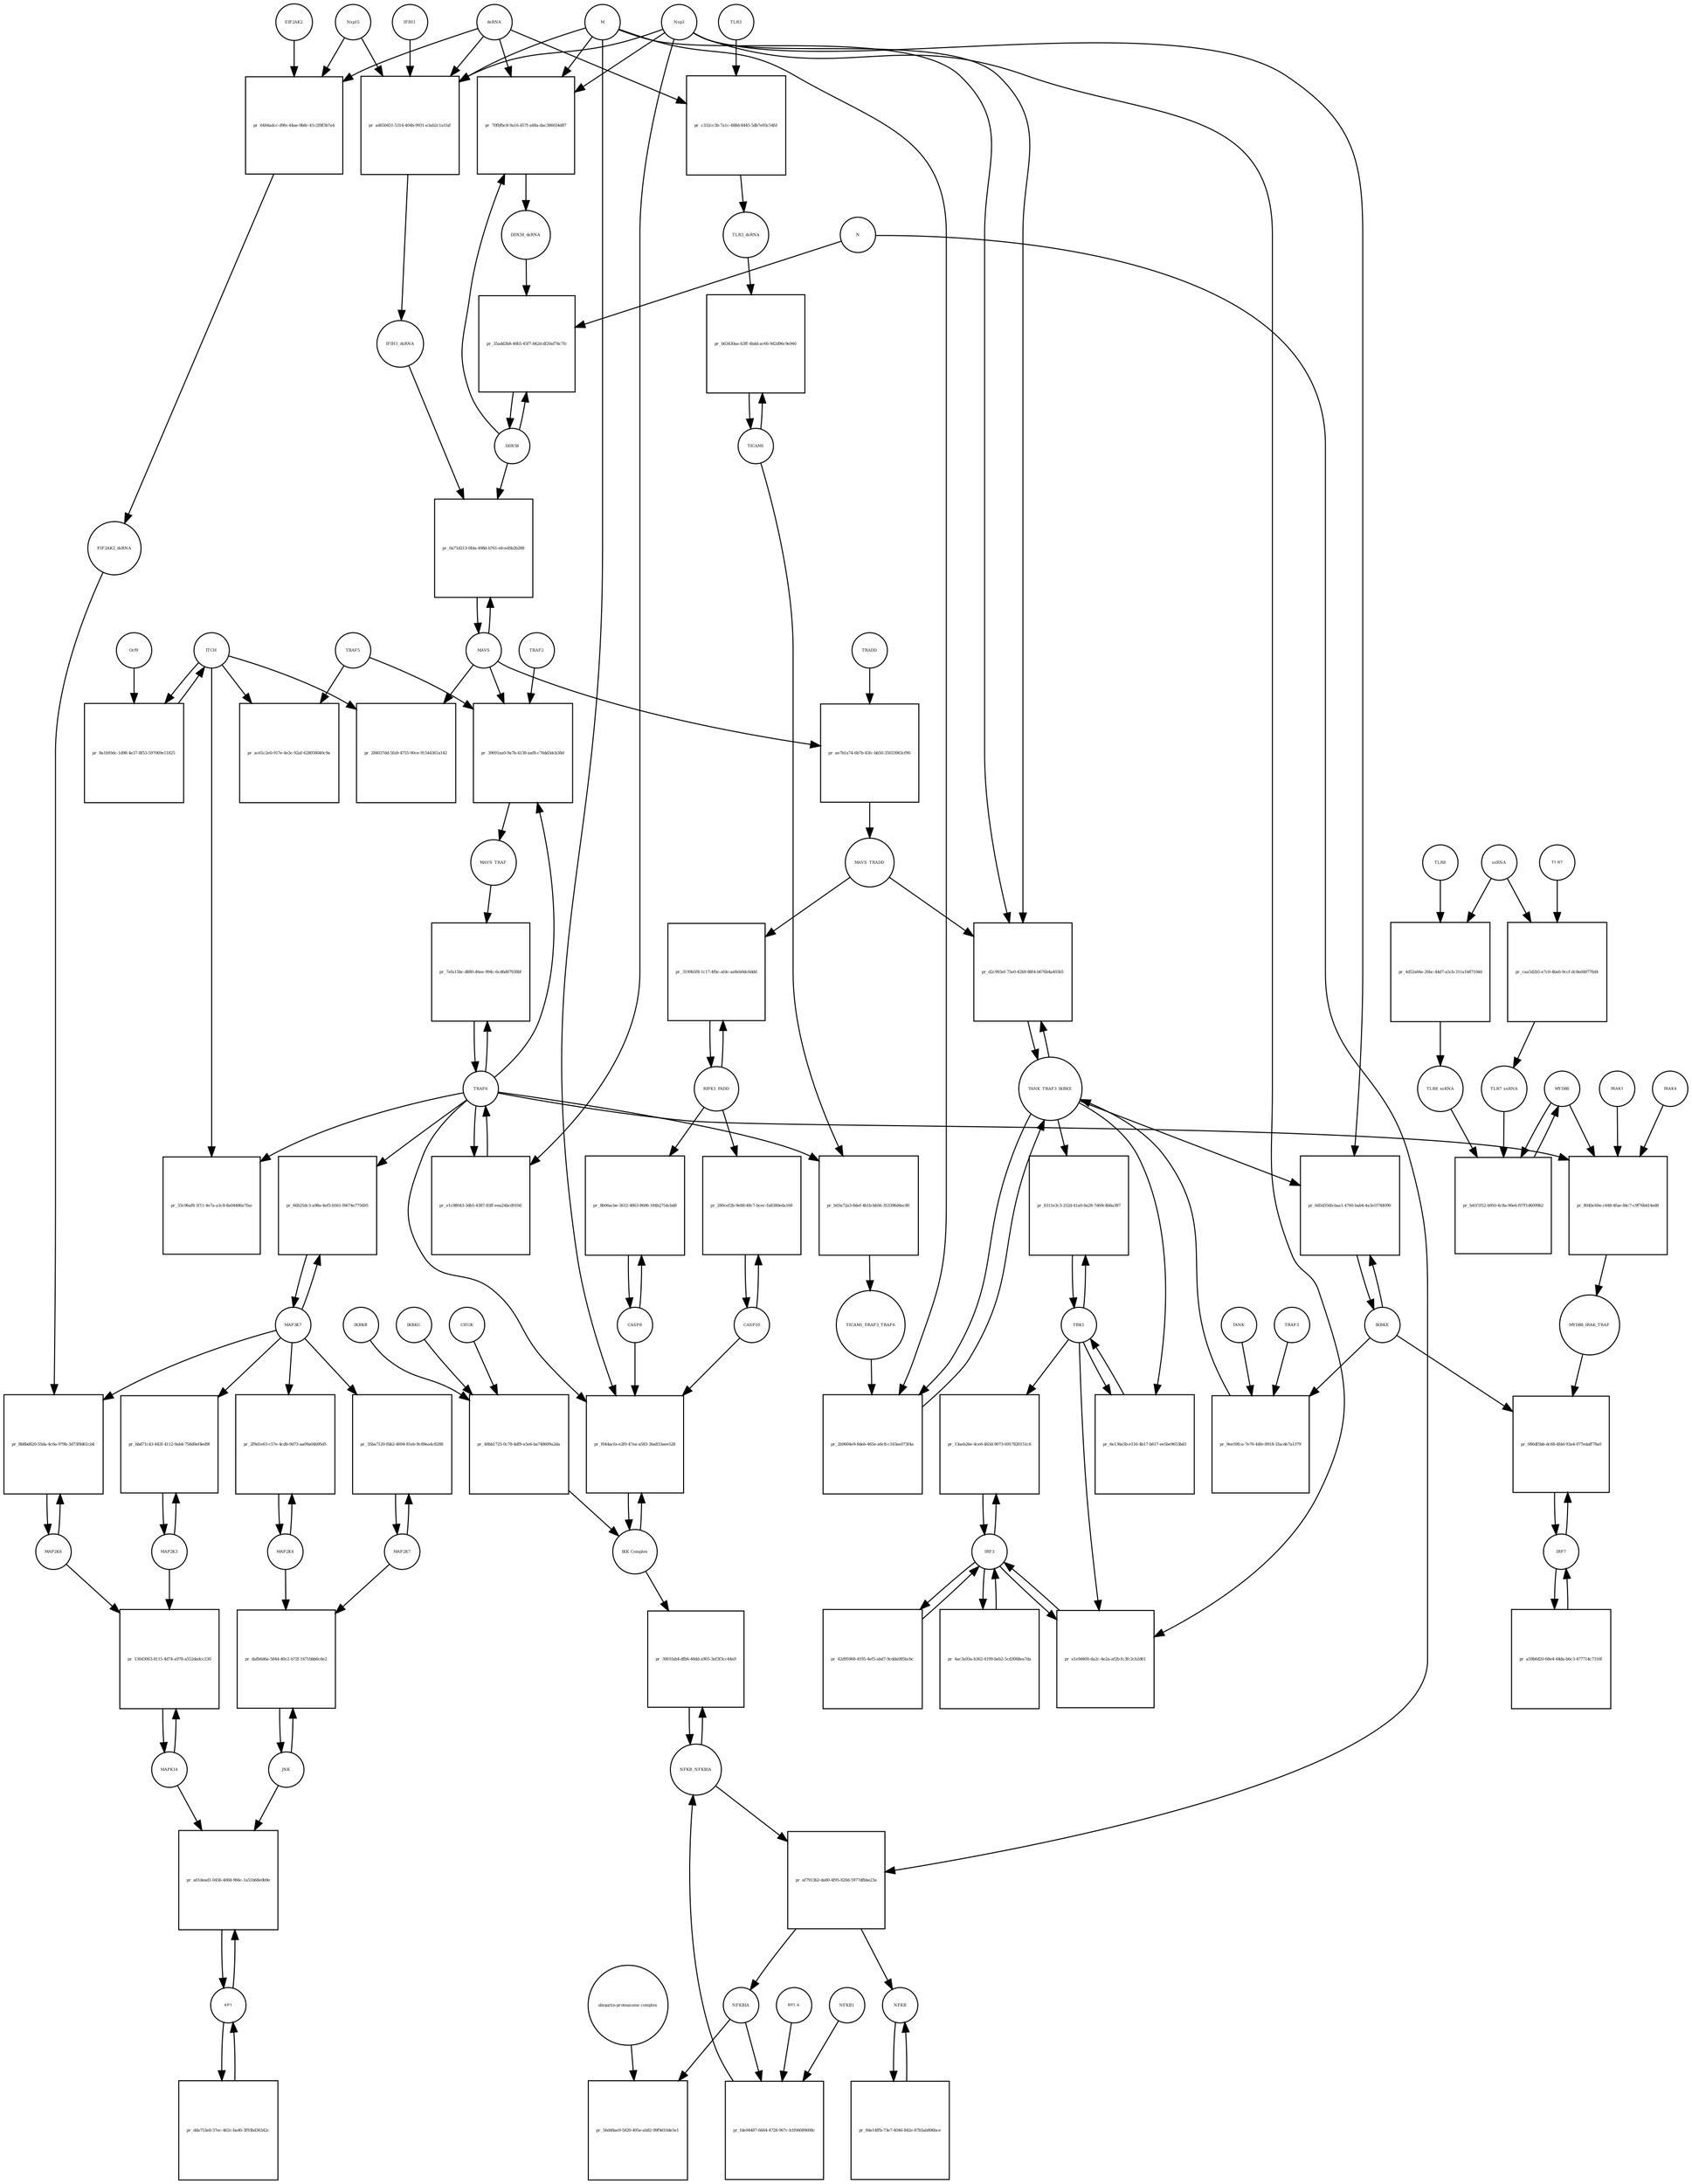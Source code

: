 strict digraph  {
dsRNA [annotation="", bipartite=0, cls="nucleic acid feature", fontsize=4, label=dsRNA, shape=circle];
"pr_70fbfbc8-9a16-457f-a48a-dac386034d87" [annotation="", bipartite=1, cls=process, fontsize=4, label="pr_70fbfbc8-9a16-457f-a48a-dac386034d87", shape=square];
DDX58_dsRNA [annotation="", bipartite=0, cls=complex, fontsize=4, label=DDX58_dsRNA, shape=circle];
M [annotation=urn_miriam_ncbiprotein_1796318601, bipartite=0, cls=macromolecule, fontsize=4, label=M, shape=circle];
Nsp3 [annotation=urn_miriam_ncbiprotein_1802476807, bipartite=0, cls=macromolecule, fontsize=4, label=Nsp3, shape=circle];
DDX58 [annotation=urn_miriam_hgnc_19102, bipartite=0, cls=macromolecule, fontsize=4, label=DDX58, shape=circle];
"pr_ad650451-5314-404b-9931-e3ab2c1a1faf" [annotation="", bipartite=1, cls=process, fontsize=4, label="pr_ad650451-5314-404b-9931-e3ab2c1a1faf", shape=square];
IFIH1_dsRNA [annotation="", bipartite=0, cls=complex, fontsize=4, label=IFIH1_dsRNA, shape=circle];
Nsp15 [annotation=urn_miriam_ncbiprotein_1802476818, bipartite=0, cls=macromolecule, fontsize=4, label=Nsp15, shape=circle];
IFIH1 [annotation=urn_miriam_hgnc_18873, bipartite=0, cls=macromolecule, fontsize=4, label=IFIH1, shape=circle];
"pr_35add3b8-46b5-45f7-842d-df20af74c7fc" [annotation="", bipartite=1, cls=process, fontsize=4, label="pr_35add3b8-46b5-45f7-842d-df20af74c7fc", shape=square];
N [annotation=urn_miriam_ncbiprotein_1798174255, bipartite=0, cls=macromolecule, fontsize=4, label=N, shape=circle];
MAVS [annotation=urn_miriam_hgnc_29233, bipartite=0, cls="macromolecule multimer", fontsize=4, label=MAVS, shape=circle];
"pr_0a71d213-0fda-498d-b761-efced5b2b288" [annotation="", bipartite=1, cls=process, fontsize=4, label="pr_0a71d213-0fda-498d-b761-efced5b2b288", shape=square];
NFKBIA [annotation=urn_miriam_hgnc_7797, bipartite=0, cls=macromolecule, fontsize=4, label=NFKBIA, shape=circle];
"pr_56d48ae9-5820-495e-ab82-99f9d10de5e1" [annotation="", bipartite=1, cls=process, fontsize=4, label="pr_56d48ae9-5820-495e-ab82-99f9d10de5e1", shape=square];
"ubiquitin-proteasome complex" [annotation="", bipartite=0, cls=complex, fontsize=4, label="ubiquitin-proteasome complex", shape=circle];
IRF3 [annotation=urn_miriam_hgnc_6118, bipartite=0, cls=macromolecule, fontsize=4, label=IRF3, shape=circle];
"pr_13aeb26e-4ce6-463d-9073-6917820151c6" [annotation="", bipartite=1, cls=process, fontsize=4, label="pr_13aeb26e-4ce6-463d-9073-6917820151c6", shape=square];
TBK1 [annotation="", bipartite=0, cls=macromolecule, fontsize=4, label=TBK1, shape=circle];
"pr_e1e9d400-da2c-4e2a-af2b-fc3fc2cb2d61" [annotation="", bipartite=1, cls=process, fontsize=4, label="pr_e1e9d400-da2c-4e2a-af2b-fc3fc2cb2d61", shape=square];
IRF7 [annotation=urn_miriam_hgnc_6122, bipartite=0, cls="macromolecule multimer", fontsize=4, label=IRF7, shape=circle];
"pr_086df5bb-dc68-4fdd-93a4-077edaff78a0" [annotation="", bipartite=1, cls=process, fontsize=4, label="pr_086df5bb-dc68-4fdd-93a4-077edaff78a0", shape=square];
IKBKE [annotation=urn_miriam_hgnc_14552, bipartite=0, cls=macromolecule, fontsize=4, label=IKBKE, shape=circle];
MYD88_IRAK_TRAF [annotation="", bipartite=0, cls=complex, fontsize=4, label=MYD88_IRAK_TRAF, shape=circle];
TRAF6 [annotation=urn_miriam_hgnc_12036, bipartite=0, cls=macromolecule, fontsize=4, label=TRAF6, shape=circle];
"pr_7efa15bc-d880-46ee-994c-6cd6d87938bf" [annotation="", bipartite=1, cls=process, fontsize=4, label="pr_7efa15bc-d880-46ee-994c-6cd6d87938bf", shape=square];
MAVS_TRAF [annotation="", bipartite=0, cls=complex, fontsize=4, label=MAVS_TRAF, shape=circle];
"pr_284037dd-5fa9-4755-90ce-91544361a142" [annotation="", bipartite=1, cls=process, fontsize=4, label="pr_284037dd-5fa9-4755-90ce-91544361a142", shape=square];
ITCH [annotation="", bipartite=0, cls=macromolecule, fontsize=4, label=ITCH, shape=circle];
TRAF5 [annotation=urn_miriam_hgnc_12035, bipartite=0, cls=macromolecule, fontsize=4, label=TRAF5, shape=circle];
"pr_ac61c2e0-917e-4e3c-92af-628058040c9a" [annotation="", bipartite=1, cls=process, fontsize=4, label="pr_ac61c2e0-917e-4e3c-92af-628058040c9a", shape=square];
"pr_33c96af8-1f11-4e7a-a3c8-8a04486a7fae" [annotation="", bipartite=1, cls=process, fontsize=4, label="pr_33c96af8-1f11-4e7a-a3c8-8a04486a7fae", shape=square];
TICAM1 [annotation=urn_miriam_hgnc_18348, bipartite=0, cls=macromolecule, fontsize=4, label=TICAM1, shape=circle];
"pr_b63430ae-b3ff-4bdd-ac66-9d2d96c9e940" [annotation="", bipartite=1, cls=process, fontsize=4, label="pr_b63430ae-b3ff-4bdd-ac66-9d2d96c9e940", shape=square];
TLR3_dsRNA [annotation="", bipartite=0, cls=complex, fontsize=4, label=TLR3_dsRNA, shape=circle];
TLR3 [annotation=urn_miriam_hgnc_11849, bipartite=0, cls="macromolecule multimer", fontsize=4, label=TLR3, shape=circle];
"pr_c332cc3b-7a1c-488d-8445-5db7e93c54fd" [annotation="", bipartite=1, cls=process, fontsize=4, label="pr_c332cc3b-7a1c-488d-8445-5db7e93c54fd", shape=square];
"pr_b03a72a3-8def-4b1b-bb56-353396d4ec80" [annotation="", bipartite=1, cls=process, fontsize=4, label="pr_b03a72a3-8def-4b1b-bb56-353396d4ec80", shape=square];
TICAM1_TRAF3_TRAF6 [annotation="", bipartite=0, cls=complex, fontsize=4, label=TICAM1_TRAF3_TRAF6, shape=circle];
TANK_TRAF3_IKBKE [annotation="", bipartite=0, cls=complex, fontsize=4, label=TANK_TRAF3_IKBKE, shape=circle];
"pr_2b9604e9-8deb-465e-a6c8-c163ae073f4a" [annotation="", bipartite=1, cls=process, fontsize=4, label="pr_2b9604e9-8deb-465e-a6c8-c163ae073f4a", shape=square];
"pr_6311e3c3-252d-41a0-8a28-7d69c4b6a387" [annotation="", bipartite=1, cls=process, fontsize=4, label="pr_6311e3c3-252d-41a0-8a28-7d69c4b6a387", shape=square];
"pr_6d5d356b-baa1-4760-bab4-4a3e1f744090" [annotation="", bipartite=1, cls=process, fontsize=4, label="pr_6d5d356b-baa1-4760-bab4-4a3e1f744090", shape=square];
MYD88 [annotation="", bipartite=0, cls=macromolecule, fontsize=4, label=MYD88, shape=circle];
"pr_804bc60e-c648-4fae-84c7-c9f76b414ed8" [annotation="", bipartite=1, cls=process, fontsize=4, label="pr_804bc60e-c648-4fae-84c7-c9f76b414ed8", shape=square];
IRAK1 [annotation=urn_miriam_hgnc_6112, bipartite=0, cls=macromolecule, fontsize=4, label=IRAK1, shape=circle];
IRAK4 [annotation=urn_miriam_hgnc_17967, bipartite=0, cls=macromolecule, fontsize=4, label=IRAK4, shape=circle];
TLR7 [annotation=urn_miriam_hgnc_15631, bipartite=0, cls=macromolecule, fontsize=4, label=TLR7, shape=circle];
"pr_caa5d2b5-e7c0-4ba6-9ccf-dc8ed48776d4" [annotation="", bipartite=1, cls=process, fontsize=4, label="pr_caa5d2b5-e7c0-4ba6-9ccf-dc8ed48776d4", shape=square];
TLR7_ssRNA [annotation="", bipartite=0, cls=complex, fontsize=4, label=TLR7_ssRNA, shape=circle];
ssRNA [annotation="", bipartite=0, cls="nucleic acid feature", fontsize=4, label=ssRNA, shape=circle];
TLR8 [annotation=urn_miriam_hgnc_15632, bipartite=0, cls=macromolecule, fontsize=4, label=TLR8, shape=circle];
"pr_4d52a64e-26bc-44d7-a5cb-311a1b87104d" [annotation="", bipartite=1, cls=process, fontsize=4, label="pr_4d52a64e-26bc-44d7-a5cb-311a1b87104d", shape=square];
TLR8_ssRNA [annotation="", bipartite=0, cls=complex, fontsize=4, label=TLR8_ssRNA, shape=circle];
"pr_b41f1f52-b950-4c8a-96e6-f07f1d6099b2" [annotation="", bipartite=1, cls=process, fontsize=4, label="pr_b41f1f52-b950-4c8a-96e6-f07f1d6099b2", shape=square];
MAP3K7 [annotation="", bipartite=0, cls=macromolecule, fontsize=4, label=MAP3K7, shape=circle];
"pr_66b25dc3-a98a-4ef5-b561-f6674e775695" [annotation="", bipartite=1, cls=process, fontsize=4, label="pr_66b25dc3-a98a-4ef5-b561-f6674e775695", shape=square];
TRAF2 [annotation=urn_miriam_hgnc_12032, bipartite=0, cls=macromolecule, fontsize=4, label=TRAF2, shape=circle];
"pr_39691aa0-9a7b-4138-aaf8-c76dd3dcb38d" [annotation="", bipartite=1, cls=process, fontsize=4, label="pr_39691aa0-9a7b-4138-aaf8-c76dd3dcb38d", shape=square];
"pr_8a1b93dc-1d98-4e37-8f53-597069e11825" [annotation="", bipartite=1, cls=process, fontsize=4, label="pr_8a1b93dc-1d98-4e37-8f53-597069e11825", shape=square];
Orf9 [annotation=urn_miriam_uniprot_P59636, bipartite=0, cls=macromolecule, fontsize=4, label=Orf9, shape=circle];
"pr_ae7b1a74-6b7b-45fc-bb50-35033963cf90" [annotation="", bipartite=1, cls=process, fontsize=4, label="pr_ae7b1a74-6b7b-45fc-bb50-35033963cf90", shape=square];
MAVS_TRADD [annotation="", bipartite=0, cls=complex, fontsize=4, label=MAVS_TRADD, shape=circle];
TRADD [annotation=urn_miriam_hgnc_12030, bipartite=0, cls=macromolecule, fontsize=4, label=TRADD, shape=circle];
"pr_e1c88043-3db5-4387-85ff-eea24bcd910d" [annotation="", bipartite=1, cls=process, fontsize=4, label="pr_e1c88043-3db5-4387-85ff-eea24bcd910d", shape=square];
AP1 [annotation="", bipartite=0, cls=complex, fontsize=4, label=AP1, shape=circle];
"pr_a01dead1-0456-4068-966c-1a51b68e0b9e" [annotation="", bipartite=1, cls=process, fontsize=4, label="pr_a01dead1-0456-4068-966c-1a51b68e0b9e", shape=square];
MAPK14 [annotation="", bipartite=0, cls=macromolecule, fontsize=4, label=MAPK14, shape=circle];
JNK [annotation="", bipartite=0, cls=complex, fontsize=4, label=JNK, shape=circle];
"pr_dafb6d6a-5844-40c2-b72f-1671bbb6c6e2" [annotation="", bipartite=1, cls=process, fontsize=4, label="pr_dafb6d6a-5844-40c2-b72f-1671bbb6c6e2", shape=square];
MAP2K7 [annotation="", bipartite=0, cls=macromolecule, fontsize=4, label=MAP2K7, shape=circle];
MAP2K4 [annotation="", bipartite=0, cls=macromolecule, fontsize=4, label=MAP2K4, shape=circle];
"pr_2f9d1e63-c57e-4cdb-9d73-aa09a04b95d5" [annotation="", bipartite=1, cls=process, fontsize=4, label="pr_2f9d1e63-c57e-4cdb-9d73-aa09a04b95d5", shape=square];
"pr_35ba7120-fbb2-4694-81eb-9c89ea4c8288" [annotation="", bipartite=1, cls=process, fontsize=4, label="pr_35ba7120-fbb2-4694-81eb-9c89ea4c8288", shape=square];
MAP2K3 [annotation="", bipartite=0, cls=macromolecule, fontsize=4, label=MAP2K3, shape=circle];
"pr_bbd71c43-442f-4112-9ab4-758d0ef4ed9f" [annotation="", bipartite=1, cls=process, fontsize=4, label="pr_bbd71c43-442f-4112-9ab4-758d0ef4ed9f", shape=square];
MAP2K6 [annotation="", bipartite=0, cls=macromolecule, fontsize=4, label=MAP2K6, shape=circle];
"pr_8b8bd820-55da-4c6a-979b-3d73f8d61cb4" [annotation="", bipartite=1, cls=process, fontsize=4, label="pr_8b8bd820-55da-4c6a-979b-3d73f8d61cb4", shape=square];
EIF2AK2_dsRNA [annotation="", bipartite=0, cls=complex, fontsize=4, label=EIF2AK2_dsRNA, shape=circle];
"pr_6484adcc-d9fe-44ae-9b8c-41c2f8f3b7e4" [annotation="", bipartite=1, cls=process, fontsize=4, label="pr_6484adcc-d9fe-44ae-9b8c-41c2f8f3b7e4", shape=square];
EIF2AK2 [annotation=urn_miriam_hgnc_9437, bipartite=0, cls=macromolecule, fontsize=4, label=EIF2AK2, shape=circle];
RIPK1_FADD [annotation="", bipartite=0, cls=complex, fontsize=4, label=RIPK1_FADD, shape=circle];
"pr_3199b5f8-1c17-4fbc-afdc-ae8eb0dc6ddd" [annotation="", bipartite=1, cls=process, fontsize=4, label="pr_3199b5f8-1c17-4fbc-afdc-ae8eb0dc6ddd", shape=square];
CASP8 [annotation="", bipartite=0, cls=macromolecule, fontsize=4, label=CASP8, shape=circle];
"pr_8b06acbe-3612-4863-8606-184b2754cbd8" [annotation="", bipartite=1, cls=process, fontsize=4, label="pr_8b06acbe-3612-4863-8606-184b2754cbd8", shape=square];
CASP10 [annotation="", bipartite=0, cls=macromolecule, fontsize=4, label=CASP10, shape=circle];
"pr_280cef2b-9e88-48c7-bcec-fa8380eda168" [annotation="", bipartite=1, cls=process, fontsize=4, label="pr_280cef2b-9e88-48c7-bcec-fa8380eda168", shape=square];
NFKB_NFKBIA [annotation="", bipartite=0, cls=complex, fontsize=4, label=NFKB_NFKBIA, shape=circle];
"pr_3001fab4-dfb6-48dd-a903-3ef3f3cc44a9" [annotation="", bipartite=1, cls=process, fontsize=4, label="pr_3001fab4-dfb6-48dd-a903-3ef3f3cc44a9", shape=square];
"IKK Complex" [annotation="", bipartite=0, cls=complex, fontsize=4, label="IKK Complex", shape=circle];
"pr_af7913b2-da80-4f95-820d-5977dfbbe23a" [annotation="", bipartite=1, cls=process, fontsize=4, label="pr_af7913b2-da80-4f95-820d-5977dfbbe23a", shape=square];
NFKB [annotation="", bipartite=0, cls=complex, fontsize=4, label=NFKB, shape=circle];
"pr_f044acfa-e2f0-47ea-a583-3ba833aee528" [annotation="", bipartite=1, cls=process, fontsize=4, label="pr_f044acfa-e2f0-47ea-a583-3ba833aee528", shape=square];
"pr_fde94487-6664-4728-967c-b1f06089698c" [annotation="", bipartite=1, cls=process, fontsize=4, label="pr_fde94487-6664-4728-967c-b1f06089698c", shape=square];
RELA [annotation="", bipartite=0, cls=macromolecule, fontsize=4, label=RELA, shape=circle];
NFKB1 [annotation="", bipartite=0, cls=macromolecule, fontsize=4, label=NFKB1, shape=circle];
IKBKG [annotation="", bipartite=0, cls=macromolecule, fontsize=4, label=IKBKG, shape=circle];
"pr_48bb1725-0c78-4df9-a5e6-ba748699a2da" [annotation="", bipartite=1, cls=process, fontsize=4, label="pr_48bb1725-0c78-4df9-a5e6-ba748699a2da", shape=square];
CHUK [annotation="", bipartite=0, cls=macromolecule, fontsize=4, label=CHUK, shape=circle];
IKBKB [annotation="", bipartite=0, cls=macromolecule, fontsize=4, label=IKBKB, shape=circle];
"pr_d2c993ef-75e0-42b9-88f4-b676b4a405b5" [annotation="", bipartite=1, cls=process, fontsize=4, label="pr_d2c993ef-75e0-42b9-88f4-b676b4a405b5", shape=square];
"pr_6e136a5b-e116-4b17-b617-ee5be9653bd3" [annotation="", bipartite=1, cls=process, fontsize=4, label="pr_6e136a5b-e116-4b17-b617-ee5be9653bd3", shape=square];
"pr_130d3063-8115-4d74-a978-a552dadcc230" [annotation="", bipartite=1, cls=process, fontsize=4, label="pr_130d3063-8115-4d74-a978-a552dadcc230", shape=square];
TRAF3 [annotation="", bipartite=0, cls=macromolecule, fontsize=4, label=TRAF3, shape=circle];
"pr_9ee59fca-7e76-44fe-8918-1facde7a1379" [annotation="", bipartite=1, cls=process, fontsize=4, label="pr_9ee59fca-7e76-44fe-8918-1facde7a1379", shape=square];
TANK [annotation="", bipartite=0, cls=macromolecule, fontsize=4, label=TANK, shape=circle];
"pr_dda753e8-37ec-462c-ba40-3f93bd36342c" [annotation="", bipartite=1, cls=process, fontsize=4, label="pr_dda753e8-37ec-462c-ba40-3f93bd36342c", shape=square];
"pr_a59b6d20-68e4-44da-b6c3-477714c7316f" [annotation="", bipartite=1, cls=process, fontsize=4, label="pr_a59b6d20-68e4-44da-b6c3-477714c7316f", shape=square];
"pr_42d95968-4195-4ef5-abd7-9cdda085bcbc" [annotation="", bipartite=1, cls=process, fontsize=4, label="pr_42d95968-4195-4ef5-abd7-9cdda085bcbc", shape=square];
"pr_84e14ffb-73e7-4046-842e-87b5ab806bce" [annotation="", bipartite=1, cls=process, fontsize=4, label="pr_84e14ffb-73e7-4046-842e-87b5ab806bce", shape=square];
"pr_4ac3a93a-b362-4199-beb2-5cd3068ea7da" [annotation="", bipartite=1, cls=process, fontsize=4, label="pr_4ac3a93a-b362-4199-beb2-5cd3068ea7da", shape=square];
dsRNA -> "pr_70fbfbc8-9a16-457f-a48a-dac386034d87"  [annotation="", interaction_type=consumption];
dsRNA -> "pr_ad650451-5314-404b-9931-e3ab2c1a1faf"  [annotation="", interaction_type=consumption];
dsRNA -> "pr_c332cc3b-7a1c-488d-8445-5db7e93c54fd"  [annotation="", interaction_type=consumption];
dsRNA -> "pr_6484adcc-d9fe-44ae-9b8c-41c2f8f3b7e4"  [annotation="", interaction_type=consumption];
"pr_70fbfbc8-9a16-457f-a48a-dac386034d87" -> DDX58_dsRNA  [annotation="", interaction_type=production];
DDX58_dsRNA -> "pr_35add3b8-46b5-45f7-842d-df20af74c7fc"  [annotation="urn_miriam_pubmed_25581309|urn_miriam_pubmed_28148787|urn_miriam_taxonomy_694009", interaction_type=catalysis];
M -> "pr_70fbfbc8-9a16-457f-a48a-dac386034d87"  [annotation="urn_miriam_pubmed_20303872|urn_miriam_pubmed_19380580|urn_miriam_pubmed_31226023|urn_miriam_taxonomy_694009", interaction_type=inhibition];
M -> "pr_ad650451-5314-404b-9931-e3ab2c1a1faf"  [annotation="urn_miriam_pubmed_28484023|urn_miriam_pubmed_19380580|urn_miriam_pubmed_31226023|urn_miriam_taxonomy_694009", interaction_type=inhibition];
M -> "pr_2b9604e9-8deb-465e-a6c8-c163ae073f4a"  [annotation="urn_miriam_pubmed_19380580|urn_miriam_pubmed_19366914|urn_miriam_taxonomy_694009", interaction_type=inhibition];
M -> "pr_f044acfa-e2f0-47ea-a583-3ba833aee528"  [annotation="urn_miriam_pubmed_19366914|urn_miriam_pubmed_20303872|urn_miriam_pubmed_17705188|urn_miriam_pubmed_694009", interaction_type=inhibition];
M -> "pr_d2c993ef-75e0-42b9-88f4-b676b4a405b5"  [annotation="urn_miriam_pubmed_19366914|urn_miriam_pubmed_27164085|urn_miriam_pubmed_19380580|urn_miriam_taxonomy_694009", interaction_type=inhibition];
Nsp3 -> "pr_70fbfbc8-9a16-457f-a48a-dac386034d87"  [annotation="urn_miriam_pubmed_20303872|urn_miriam_pubmed_19380580|urn_miriam_pubmed_31226023|urn_miriam_taxonomy_694009", interaction_type=inhibition];
Nsp3 -> "pr_ad650451-5314-404b-9931-e3ab2c1a1faf"  [annotation="urn_miriam_pubmed_28484023|urn_miriam_pubmed_19380580|urn_miriam_pubmed_31226023|urn_miriam_taxonomy_694009", interaction_type=inhibition];
Nsp3 -> "pr_e1e9d400-da2c-4e2a-af2b-fc3fc2cb2d61"  [annotation="urn_miriam_pubmed_17761676|urn_miriam_pubmed_31226023|urn_miriam_taxonomy_694009", interaction_type=inhibition];
Nsp3 -> "pr_6d5d356b-baa1-4760-bab4-4a3e1f744090"  [annotation="urn_miriam_pubmed_20303872|urn_miriam_pubmed_31226023|urn_miriam_taxonomy_694009", interaction_type=inhibition];
Nsp3 -> "pr_e1c88043-3db5-4387-85ff-eea24bcd910d"  [annotation="urn_miriam_pubmed_27164085|urn_miriam_taxonomy_694009", interaction_type=catalysis];
Nsp3 -> "pr_d2c993ef-75e0-42b9-88f4-b676b4a405b5"  [annotation="urn_miriam_pubmed_19366914|urn_miriam_pubmed_27164085|urn_miriam_pubmed_19380580|urn_miriam_taxonomy_694009", interaction_type=inhibition];
DDX58 -> "pr_70fbfbc8-9a16-457f-a48a-dac386034d87"  [annotation="", interaction_type=consumption];
DDX58 -> "pr_35add3b8-46b5-45f7-842d-df20af74c7fc"  [annotation="", interaction_type=consumption];
DDX58 -> "pr_0a71d213-0fda-498d-b761-efced5b2b288"  [annotation=urn_miriam_pubmed_25581309, interaction_type=catalysis];
"pr_ad650451-5314-404b-9931-e3ab2c1a1faf" -> IFIH1_dsRNA  [annotation="", interaction_type=production];
IFIH1_dsRNA -> "pr_0a71d213-0fda-498d-b761-efced5b2b288"  [annotation=urn_miriam_pubmed_25581309, interaction_type=catalysis];
Nsp15 -> "pr_ad650451-5314-404b-9931-e3ab2c1a1faf"  [annotation="urn_miriam_pubmed_28484023|urn_miriam_pubmed_19380580|urn_miriam_pubmed_31226023|urn_miriam_taxonomy_694009", interaction_type=inhibition];
Nsp15 -> "pr_6484adcc-d9fe-44ae-9b8c-41c2f8f3b7e4"  [annotation="urn_miriam_pubmed_28484023|urn_miriam_pubmed_19366914|urn_miriam_taxonomy_694009", interaction_type=inhibition];
IFIH1 -> "pr_ad650451-5314-404b-9931-e3ab2c1a1faf"  [annotation="", interaction_type=consumption];
"pr_35add3b8-46b5-45f7-842d-df20af74c7fc" -> DDX58  [annotation="", interaction_type=production];
N -> "pr_35add3b8-46b5-45f7-842d-df20af74c7fc"  [annotation="urn_miriam_pubmed_25581309|urn_miriam_pubmed_28148787|urn_miriam_taxonomy_694009", interaction_type=inhibition];
N -> "pr_af7913b2-da80-4f95-820d-5977dfbbe23a"  [annotation="urn_miriam_pubmed_16143815|urn_miriam_taxonomy_694009", interaction_type=stimulation];
MAVS -> "pr_0a71d213-0fda-498d-b761-efced5b2b288"  [annotation="", interaction_type=consumption];
MAVS -> "pr_284037dd-5fa9-4755-90ce-91544361a142"  [annotation="", interaction_type=consumption];
MAVS -> "pr_39691aa0-9a7b-4138-aaf8-c76dd3dcb38d"  [annotation="", interaction_type=consumption];
MAVS -> "pr_ae7b1a74-6b7b-45fc-bb50-35033963cf90"  [annotation="", interaction_type=consumption];
"pr_0a71d213-0fda-498d-b761-efced5b2b288" -> MAVS  [annotation="", interaction_type=production];
NFKBIA -> "pr_56d48ae9-5820-495e-ab82-99f9d10de5e1"  [annotation="", interaction_type=consumption];
NFKBIA -> "pr_fde94487-6664-4728-967c-b1f06089698c"  [annotation="", interaction_type=consumption];
"ubiquitin-proteasome complex" -> "pr_56d48ae9-5820-495e-ab82-99f9d10de5e1"  [annotation=urn_miriam_pubmed_20303872, interaction_type=catalysis];
IRF3 -> "pr_13aeb26e-4ce6-463d-9073-6917820151c6"  [annotation="", interaction_type=consumption];
IRF3 -> "pr_e1e9d400-da2c-4e2a-af2b-fc3fc2cb2d61"  [annotation="", interaction_type=consumption];
IRF3 -> "pr_42d95968-4195-4ef5-abd7-9cdda085bcbc"  [annotation="", interaction_type=consumption];
IRF3 -> "pr_4ac3a93a-b362-4199-beb2-5cd3068ea7da"  [annotation="", interaction_type=consumption];
"pr_13aeb26e-4ce6-463d-9073-6917820151c6" -> IRF3  [annotation="", interaction_type=production];
TBK1 -> "pr_13aeb26e-4ce6-463d-9073-6917820151c6"  [annotation=urn_miriam_pubmed_25581309, interaction_type=catalysis];
TBK1 -> "pr_e1e9d400-da2c-4e2a-af2b-fc3fc2cb2d61"  [annotation="urn_miriam_pubmed_17761676|urn_miriam_pubmed_31226023|urn_miriam_taxonomy_694009", interaction_type=catalysis];
TBK1 -> "pr_6311e3c3-252d-41a0-8a28-7d69c4b6a387"  [annotation="", interaction_type=consumption];
TBK1 -> "pr_6e136a5b-e116-4b17-b617-ee5be9653bd3"  [annotation="", interaction_type=consumption];
"pr_e1e9d400-da2c-4e2a-af2b-fc3fc2cb2d61" -> IRF3  [annotation="", interaction_type=production];
IRF7 -> "pr_086df5bb-dc68-4fdd-93a4-077edaff78a0"  [annotation="", interaction_type=consumption];
IRF7 -> "pr_a59b6d20-68e4-44da-b6c3-477714c7316f"  [annotation="", interaction_type=consumption];
"pr_086df5bb-dc68-4fdd-93a4-077edaff78a0" -> IRF7  [annotation="", interaction_type=production];
IKBKE -> "pr_086df5bb-dc68-4fdd-93a4-077edaff78a0"  [annotation=urn_miriam_pubmed_20303872, interaction_type=catalysis];
IKBKE -> "pr_6d5d356b-baa1-4760-bab4-4a3e1f744090"  [annotation="", interaction_type=consumption];
IKBKE -> "pr_9ee59fca-7e76-44fe-8918-1facde7a1379"  [annotation="", interaction_type=consumption];
MYD88_IRAK_TRAF -> "pr_086df5bb-dc68-4fdd-93a4-077edaff78a0"  [annotation=urn_miriam_pubmed_20303872, interaction_type=catalysis];
TRAF6 -> "pr_7efa15bc-d880-46ee-994c-6cd6d87938bf"  [annotation="", interaction_type=consumption];
TRAF6 -> "pr_33c96af8-1f11-4e7a-a3c8-8a04486a7fae"  [annotation="", interaction_type=consumption];
TRAF6 -> "pr_b03a72a3-8def-4b1b-bb56-353396d4ec80"  [annotation="", interaction_type=consumption];
TRAF6 -> "pr_804bc60e-c648-4fae-84c7-c9f76b414ed8"  [annotation="", interaction_type=consumption];
TRAF6 -> "pr_66b25dc3-a98a-4ef5-b561-f6674e775695"  [annotation=urn_miriam_pubmed_19366914, interaction_type=stimulation];
TRAF6 -> "pr_39691aa0-9a7b-4138-aaf8-c76dd3dcb38d"  [annotation="", interaction_type=consumption];
TRAF6 -> "pr_e1c88043-3db5-4387-85ff-eea24bcd910d"  [annotation="", interaction_type=consumption];
TRAF6 -> "pr_f044acfa-e2f0-47ea-a583-3ba833aee528"  [annotation="urn_miriam_pubmed_19366914|urn_miriam_pubmed_20303872|urn_miriam_pubmed_17705188|urn_miriam_pubmed_694009", interaction_type=stimulation];
"pr_7efa15bc-d880-46ee-994c-6cd6d87938bf" -> TRAF6  [annotation="", interaction_type=production];
MAVS_TRAF -> "pr_7efa15bc-d880-46ee-994c-6cd6d87938bf"  [annotation=urn_miriam_pubmed_19366914, interaction_type=catalysis];
ITCH -> "pr_284037dd-5fa9-4755-90ce-91544361a142"  [annotation=urn_miriam_pubmed_25135833, interaction_type=catalysis];
ITCH -> "pr_ac61c2e0-917e-4e3c-92af-628058040c9a"  [annotation=urn_miriam_pubmed_25135833, interaction_type=catalysis];
ITCH -> "pr_33c96af8-1f11-4e7a-a3c8-8a04486a7fae"  [annotation=urn_miriam_pubmed_25135833, interaction_type=catalysis];
ITCH -> "pr_8a1b93dc-1d98-4e37-8f53-597069e11825"  [annotation="", interaction_type=consumption];
TRAF5 -> "pr_ac61c2e0-917e-4e3c-92af-628058040c9a"  [annotation="", interaction_type=consumption];
TRAF5 -> "pr_39691aa0-9a7b-4138-aaf8-c76dd3dcb38d"  [annotation="", interaction_type=consumption];
TICAM1 -> "pr_b63430ae-b3ff-4bdd-ac66-9d2d96c9e940"  [annotation="", interaction_type=consumption];
TICAM1 -> "pr_b03a72a3-8def-4b1b-bb56-353396d4ec80"  [annotation="", interaction_type=consumption];
"pr_b63430ae-b3ff-4bdd-ac66-9d2d96c9e940" -> TICAM1  [annotation="", interaction_type=production];
TLR3_dsRNA -> "pr_b63430ae-b3ff-4bdd-ac66-9d2d96c9e940"  [annotation=urn_miriam_pubmed_20303872, interaction_type=stimulation];
TLR3 -> "pr_c332cc3b-7a1c-488d-8445-5db7e93c54fd"  [annotation="", interaction_type=consumption];
"pr_c332cc3b-7a1c-488d-8445-5db7e93c54fd" -> TLR3_dsRNA  [annotation="", interaction_type=production];
"pr_b03a72a3-8def-4b1b-bb56-353396d4ec80" -> TICAM1_TRAF3_TRAF6  [annotation="", interaction_type=production];
TICAM1_TRAF3_TRAF6 -> "pr_2b9604e9-8deb-465e-a6c8-c163ae073f4a"  [annotation="urn_miriam_pubmed_19380580|urn_miriam_pubmed_19366914|urn_miriam_taxonomy_694009", interaction_type=stimulation];
TANK_TRAF3_IKBKE -> "pr_2b9604e9-8deb-465e-a6c8-c163ae073f4a"  [annotation="", interaction_type=consumption];
TANK_TRAF3_IKBKE -> "pr_6311e3c3-252d-41a0-8a28-7d69c4b6a387"  [annotation=urn_miriam_pubmed_20303872, interaction_type=stimulation];
TANK_TRAF3_IKBKE -> "pr_6d5d356b-baa1-4760-bab4-4a3e1f744090"  [annotation="urn_miriam_pubmed_20303872|urn_miriam_pubmed_31226023|urn_miriam_taxonomy_694009", interaction_type=stimulation];
TANK_TRAF3_IKBKE -> "pr_d2c993ef-75e0-42b9-88f4-b676b4a405b5"  [annotation="", interaction_type=consumption];
TANK_TRAF3_IKBKE -> "pr_6e136a5b-e116-4b17-b617-ee5be9653bd3"  [annotation=urn_miriam_pubmed_19366914, interaction_type=stimulation];
"pr_2b9604e9-8deb-465e-a6c8-c163ae073f4a" -> TANK_TRAF3_IKBKE  [annotation="", interaction_type=production];
"pr_6311e3c3-252d-41a0-8a28-7d69c4b6a387" -> TBK1  [annotation="", interaction_type=production];
"pr_6d5d356b-baa1-4760-bab4-4a3e1f744090" -> IKBKE  [annotation="", interaction_type=production];
MYD88 -> "pr_804bc60e-c648-4fae-84c7-c9f76b414ed8"  [annotation="", interaction_type=consumption];
MYD88 -> "pr_b41f1f52-b950-4c8a-96e6-f07f1d6099b2"  [annotation="", interaction_type=consumption];
"pr_804bc60e-c648-4fae-84c7-c9f76b414ed8" -> MYD88_IRAK_TRAF  [annotation="", interaction_type=production];
IRAK1 -> "pr_804bc60e-c648-4fae-84c7-c9f76b414ed8"  [annotation="", interaction_type=consumption];
IRAK4 -> "pr_804bc60e-c648-4fae-84c7-c9f76b414ed8"  [annotation="", interaction_type=consumption];
TLR7 -> "pr_caa5d2b5-e7c0-4ba6-9ccf-dc8ed48776d4"  [annotation="", interaction_type=consumption];
"pr_caa5d2b5-e7c0-4ba6-9ccf-dc8ed48776d4" -> TLR7_ssRNA  [annotation="", interaction_type=production];
TLR7_ssRNA -> "pr_b41f1f52-b950-4c8a-96e6-f07f1d6099b2"  [annotation=urn_miriam_pubmed_19366914, interaction_type=stimulation];
ssRNA -> "pr_caa5d2b5-e7c0-4ba6-9ccf-dc8ed48776d4"  [annotation="", interaction_type=consumption];
ssRNA -> "pr_4d52a64e-26bc-44d7-a5cb-311a1b87104d"  [annotation="", interaction_type=consumption];
TLR8 -> "pr_4d52a64e-26bc-44d7-a5cb-311a1b87104d"  [annotation="", interaction_type=consumption];
"pr_4d52a64e-26bc-44d7-a5cb-311a1b87104d" -> TLR8_ssRNA  [annotation="", interaction_type=production];
TLR8_ssRNA -> "pr_b41f1f52-b950-4c8a-96e6-f07f1d6099b2"  [annotation=urn_miriam_pubmed_19366914, interaction_type=stimulation];
"pr_b41f1f52-b950-4c8a-96e6-f07f1d6099b2" -> MYD88  [annotation="", interaction_type=production];
MAP3K7 -> "pr_66b25dc3-a98a-4ef5-b561-f6674e775695"  [annotation="", interaction_type=consumption];
MAP3K7 -> "pr_2f9d1e63-c57e-4cdb-9d73-aa09a04b95d5"  [annotation=urn_miriam_pubmed_19366914, interaction_type=catalysis];
MAP3K7 -> "pr_35ba7120-fbb2-4694-81eb-9c89ea4c8288"  [annotation=urn_miriam_pubmed_19366914, interaction_type=catalysis];
MAP3K7 -> "pr_bbd71c43-442f-4112-9ab4-758d0ef4ed9f"  [annotation=urn_miriam_pubmed_19366914, interaction_type=catalysis];
MAP3K7 -> "pr_8b8bd820-55da-4c6a-979b-3d73f8d61cb4"  [annotation=urn_miriam_pubmed_19366914, interaction_type=catalysis];
"pr_66b25dc3-a98a-4ef5-b561-f6674e775695" -> MAP3K7  [annotation="", interaction_type=production];
TRAF2 -> "pr_39691aa0-9a7b-4138-aaf8-c76dd3dcb38d"  [annotation="", interaction_type=consumption];
"pr_39691aa0-9a7b-4138-aaf8-c76dd3dcb38d" -> MAVS_TRAF  [annotation="", interaction_type=production];
"pr_8a1b93dc-1d98-4e37-8f53-597069e11825" -> ITCH  [annotation="", interaction_type=production];
Orf9 -> "pr_8a1b93dc-1d98-4e37-8f53-597069e11825"  [annotation="urn_miriam_pubmed_25135833|urn_miriam_taxonomy_694009", interaction_type=stimulation];
"pr_ae7b1a74-6b7b-45fc-bb50-35033963cf90" -> MAVS_TRADD  [annotation="", interaction_type=production];
MAVS_TRADD -> "pr_3199b5f8-1c17-4fbc-afdc-ae8eb0dc6ddd"  [annotation=urn_miriam_pubmed_19366914, interaction_type=stimulation];
MAVS_TRADD -> "pr_d2c993ef-75e0-42b9-88f4-b676b4a405b5"  [annotation="urn_miriam_pubmed_19366914|urn_miriam_pubmed_27164085|urn_miriam_pubmed_19380580|urn_miriam_taxonomy_694009", interaction_type=stimulation];
TRADD -> "pr_ae7b1a74-6b7b-45fc-bb50-35033963cf90"  [annotation="", interaction_type=consumption];
"pr_e1c88043-3db5-4387-85ff-eea24bcd910d" -> TRAF6  [annotation="", interaction_type=production];
AP1 -> "pr_a01dead1-0456-4068-966c-1a51b68e0b9e"  [annotation="", interaction_type=consumption];
AP1 -> "pr_dda753e8-37ec-462c-ba40-3f93bd36342c"  [annotation="", interaction_type=consumption];
"pr_a01dead1-0456-4068-966c-1a51b68e0b9e" -> AP1  [annotation="", interaction_type=production];
MAPK14 -> "pr_a01dead1-0456-4068-966c-1a51b68e0b9e"  [annotation=urn_miriam_pubmed_19366914, interaction_type=stimulation];
MAPK14 -> "pr_130d3063-8115-4d74-a978-a552dadcc230"  [annotation="", interaction_type=consumption];
JNK -> "pr_a01dead1-0456-4068-966c-1a51b68e0b9e"  [annotation=urn_miriam_pubmed_19366914, interaction_type=stimulation];
JNK -> "pr_dafb6d6a-5844-40c2-b72f-1671bbb6c6e2"  [annotation="", interaction_type=consumption];
"pr_dafb6d6a-5844-40c2-b72f-1671bbb6c6e2" -> JNK  [annotation="", interaction_type=production];
MAP2K7 -> "pr_dafb6d6a-5844-40c2-b72f-1671bbb6c6e2"  [annotation=urn_miriam_pubmed_19366914, interaction_type=catalysis];
MAP2K7 -> "pr_35ba7120-fbb2-4694-81eb-9c89ea4c8288"  [annotation="", interaction_type=consumption];
MAP2K4 -> "pr_dafb6d6a-5844-40c2-b72f-1671bbb6c6e2"  [annotation=urn_miriam_pubmed_19366914, interaction_type=catalysis];
MAP2K4 -> "pr_2f9d1e63-c57e-4cdb-9d73-aa09a04b95d5"  [annotation="", interaction_type=consumption];
"pr_2f9d1e63-c57e-4cdb-9d73-aa09a04b95d5" -> MAP2K4  [annotation="", interaction_type=production];
"pr_35ba7120-fbb2-4694-81eb-9c89ea4c8288" -> MAP2K7  [annotation="", interaction_type=production];
MAP2K3 -> "pr_bbd71c43-442f-4112-9ab4-758d0ef4ed9f"  [annotation="", interaction_type=consumption];
MAP2K3 -> "pr_130d3063-8115-4d74-a978-a552dadcc230"  [annotation=urn_miriam_pubmed_19366914, interaction_type=catalysis];
"pr_bbd71c43-442f-4112-9ab4-758d0ef4ed9f" -> MAP2K3  [annotation="", interaction_type=production];
MAP2K6 -> "pr_8b8bd820-55da-4c6a-979b-3d73f8d61cb4"  [annotation="", interaction_type=consumption];
MAP2K6 -> "pr_130d3063-8115-4d74-a978-a552dadcc230"  [annotation=urn_miriam_pubmed_19366914, interaction_type=catalysis];
"pr_8b8bd820-55da-4c6a-979b-3d73f8d61cb4" -> MAP2K6  [annotation="", interaction_type=production];
EIF2AK2_dsRNA -> "pr_8b8bd820-55da-4c6a-979b-3d73f8d61cb4"  [annotation=urn_miriam_pubmed_19366914, interaction_type=stimulation];
"pr_6484adcc-d9fe-44ae-9b8c-41c2f8f3b7e4" -> EIF2AK2_dsRNA  [annotation="", interaction_type=production];
EIF2AK2 -> "pr_6484adcc-d9fe-44ae-9b8c-41c2f8f3b7e4"  [annotation="", interaction_type=consumption];
RIPK1_FADD -> "pr_3199b5f8-1c17-4fbc-afdc-ae8eb0dc6ddd"  [annotation="", interaction_type=consumption];
RIPK1_FADD -> "pr_8b06acbe-3612-4863-8606-184b2754cbd8"  [annotation=urn_miriam_pubmed_19366914, interaction_type=stimulation];
RIPK1_FADD -> "pr_280cef2b-9e88-48c7-bcec-fa8380eda168"  [annotation=urn_miriam_pubmed_20303872, interaction_type=stimulation];
"pr_3199b5f8-1c17-4fbc-afdc-ae8eb0dc6ddd" -> RIPK1_FADD  [annotation="", interaction_type=production];
CASP8 -> "pr_8b06acbe-3612-4863-8606-184b2754cbd8"  [annotation="", interaction_type=consumption];
CASP8 -> "pr_f044acfa-e2f0-47ea-a583-3ba833aee528"  [annotation="urn_miriam_pubmed_19366914|urn_miriam_pubmed_20303872|urn_miriam_pubmed_17705188|urn_miriam_pubmed_694009", interaction_type=stimulation];
"pr_8b06acbe-3612-4863-8606-184b2754cbd8" -> CASP8  [annotation="", interaction_type=production];
CASP10 -> "pr_280cef2b-9e88-48c7-bcec-fa8380eda168"  [annotation="", interaction_type=consumption];
CASP10 -> "pr_f044acfa-e2f0-47ea-a583-3ba833aee528"  [annotation="urn_miriam_pubmed_19366914|urn_miriam_pubmed_20303872|urn_miriam_pubmed_17705188|urn_miriam_pubmed_694009", interaction_type=stimulation];
"pr_280cef2b-9e88-48c7-bcec-fa8380eda168" -> CASP10  [annotation="", interaction_type=production];
NFKB_NFKBIA -> "pr_3001fab4-dfb6-48dd-a903-3ef3f3cc44a9"  [annotation="", interaction_type=consumption];
NFKB_NFKBIA -> "pr_af7913b2-da80-4f95-820d-5977dfbbe23a"  [annotation="", interaction_type=consumption];
"pr_3001fab4-dfb6-48dd-a903-3ef3f3cc44a9" -> NFKB_NFKBIA  [annotation="", interaction_type=production];
"IKK Complex" -> "pr_3001fab4-dfb6-48dd-a903-3ef3f3cc44a9"  [annotation=urn_miriam_pubmed_19366914, interaction_type=catalysis];
"IKK Complex" -> "pr_f044acfa-e2f0-47ea-a583-3ba833aee528"  [annotation="", interaction_type=consumption];
"pr_af7913b2-da80-4f95-820d-5977dfbbe23a" -> NFKB  [annotation="", interaction_type=production];
"pr_af7913b2-da80-4f95-820d-5977dfbbe23a" -> NFKBIA  [annotation="", interaction_type=production];
NFKB -> "pr_84e14ffb-73e7-4046-842e-87b5ab806bce"  [annotation="", interaction_type=consumption];
"pr_f044acfa-e2f0-47ea-a583-3ba833aee528" -> "IKK Complex"  [annotation="", interaction_type=production];
"pr_fde94487-6664-4728-967c-b1f06089698c" -> NFKB_NFKBIA  [annotation="", interaction_type=production];
RELA -> "pr_fde94487-6664-4728-967c-b1f06089698c"  [annotation="", interaction_type=consumption];
NFKB1 -> "pr_fde94487-6664-4728-967c-b1f06089698c"  [annotation="", interaction_type=consumption];
IKBKG -> "pr_48bb1725-0c78-4df9-a5e6-ba748699a2da"  [annotation="", interaction_type=consumption];
"pr_48bb1725-0c78-4df9-a5e6-ba748699a2da" -> "IKK Complex"  [annotation="", interaction_type=production];
CHUK -> "pr_48bb1725-0c78-4df9-a5e6-ba748699a2da"  [annotation="", interaction_type=consumption];
IKBKB -> "pr_48bb1725-0c78-4df9-a5e6-ba748699a2da"  [annotation="", interaction_type=consumption];
"pr_d2c993ef-75e0-42b9-88f4-b676b4a405b5" -> TANK_TRAF3_IKBKE  [annotation="", interaction_type=production];
"pr_6e136a5b-e116-4b17-b617-ee5be9653bd3" -> TBK1  [annotation="", interaction_type=production];
"pr_130d3063-8115-4d74-a978-a552dadcc230" -> MAPK14  [annotation="", interaction_type=production];
TRAF3 -> "pr_9ee59fca-7e76-44fe-8918-1facde7a1379"  [annotation="", interaction_type=consumption];
"pr_9ee59fca-7e76-44fe-8918-1facde7a1379" -> TANK_TRAF3_IKBKE  [annotation="", interaction_type=production];
TANK -> "pr_9ee59fca-7e76-44fe-8918-1facde7a1379"  [annotation="", interaction_type=consumption];
"pr_dda753e8-37ec-462c-ba40-3f93bd36342c" -> AP1  [annotation="", interaction_type=production];
"pr_a59b6d20-68e4-44da-b6c3-477714c7316f" -> IRF7  [annotation="", interaction_type=production];
"pr_42d95968-4195-4ef5-abd7-9cdda085bcbc" -> IRF3  [annotation="", interaction_type=production];
"pr_84e14ffb-73e7-4046-842e-87b5ab806bce" -> NFKB  [annotation="", interaction_type=production];
"pr_4ac3a93a-b362-4199-beb2-5cd3068ea7da" -> IRF3  [annotation="", interaction_type=production];
}
